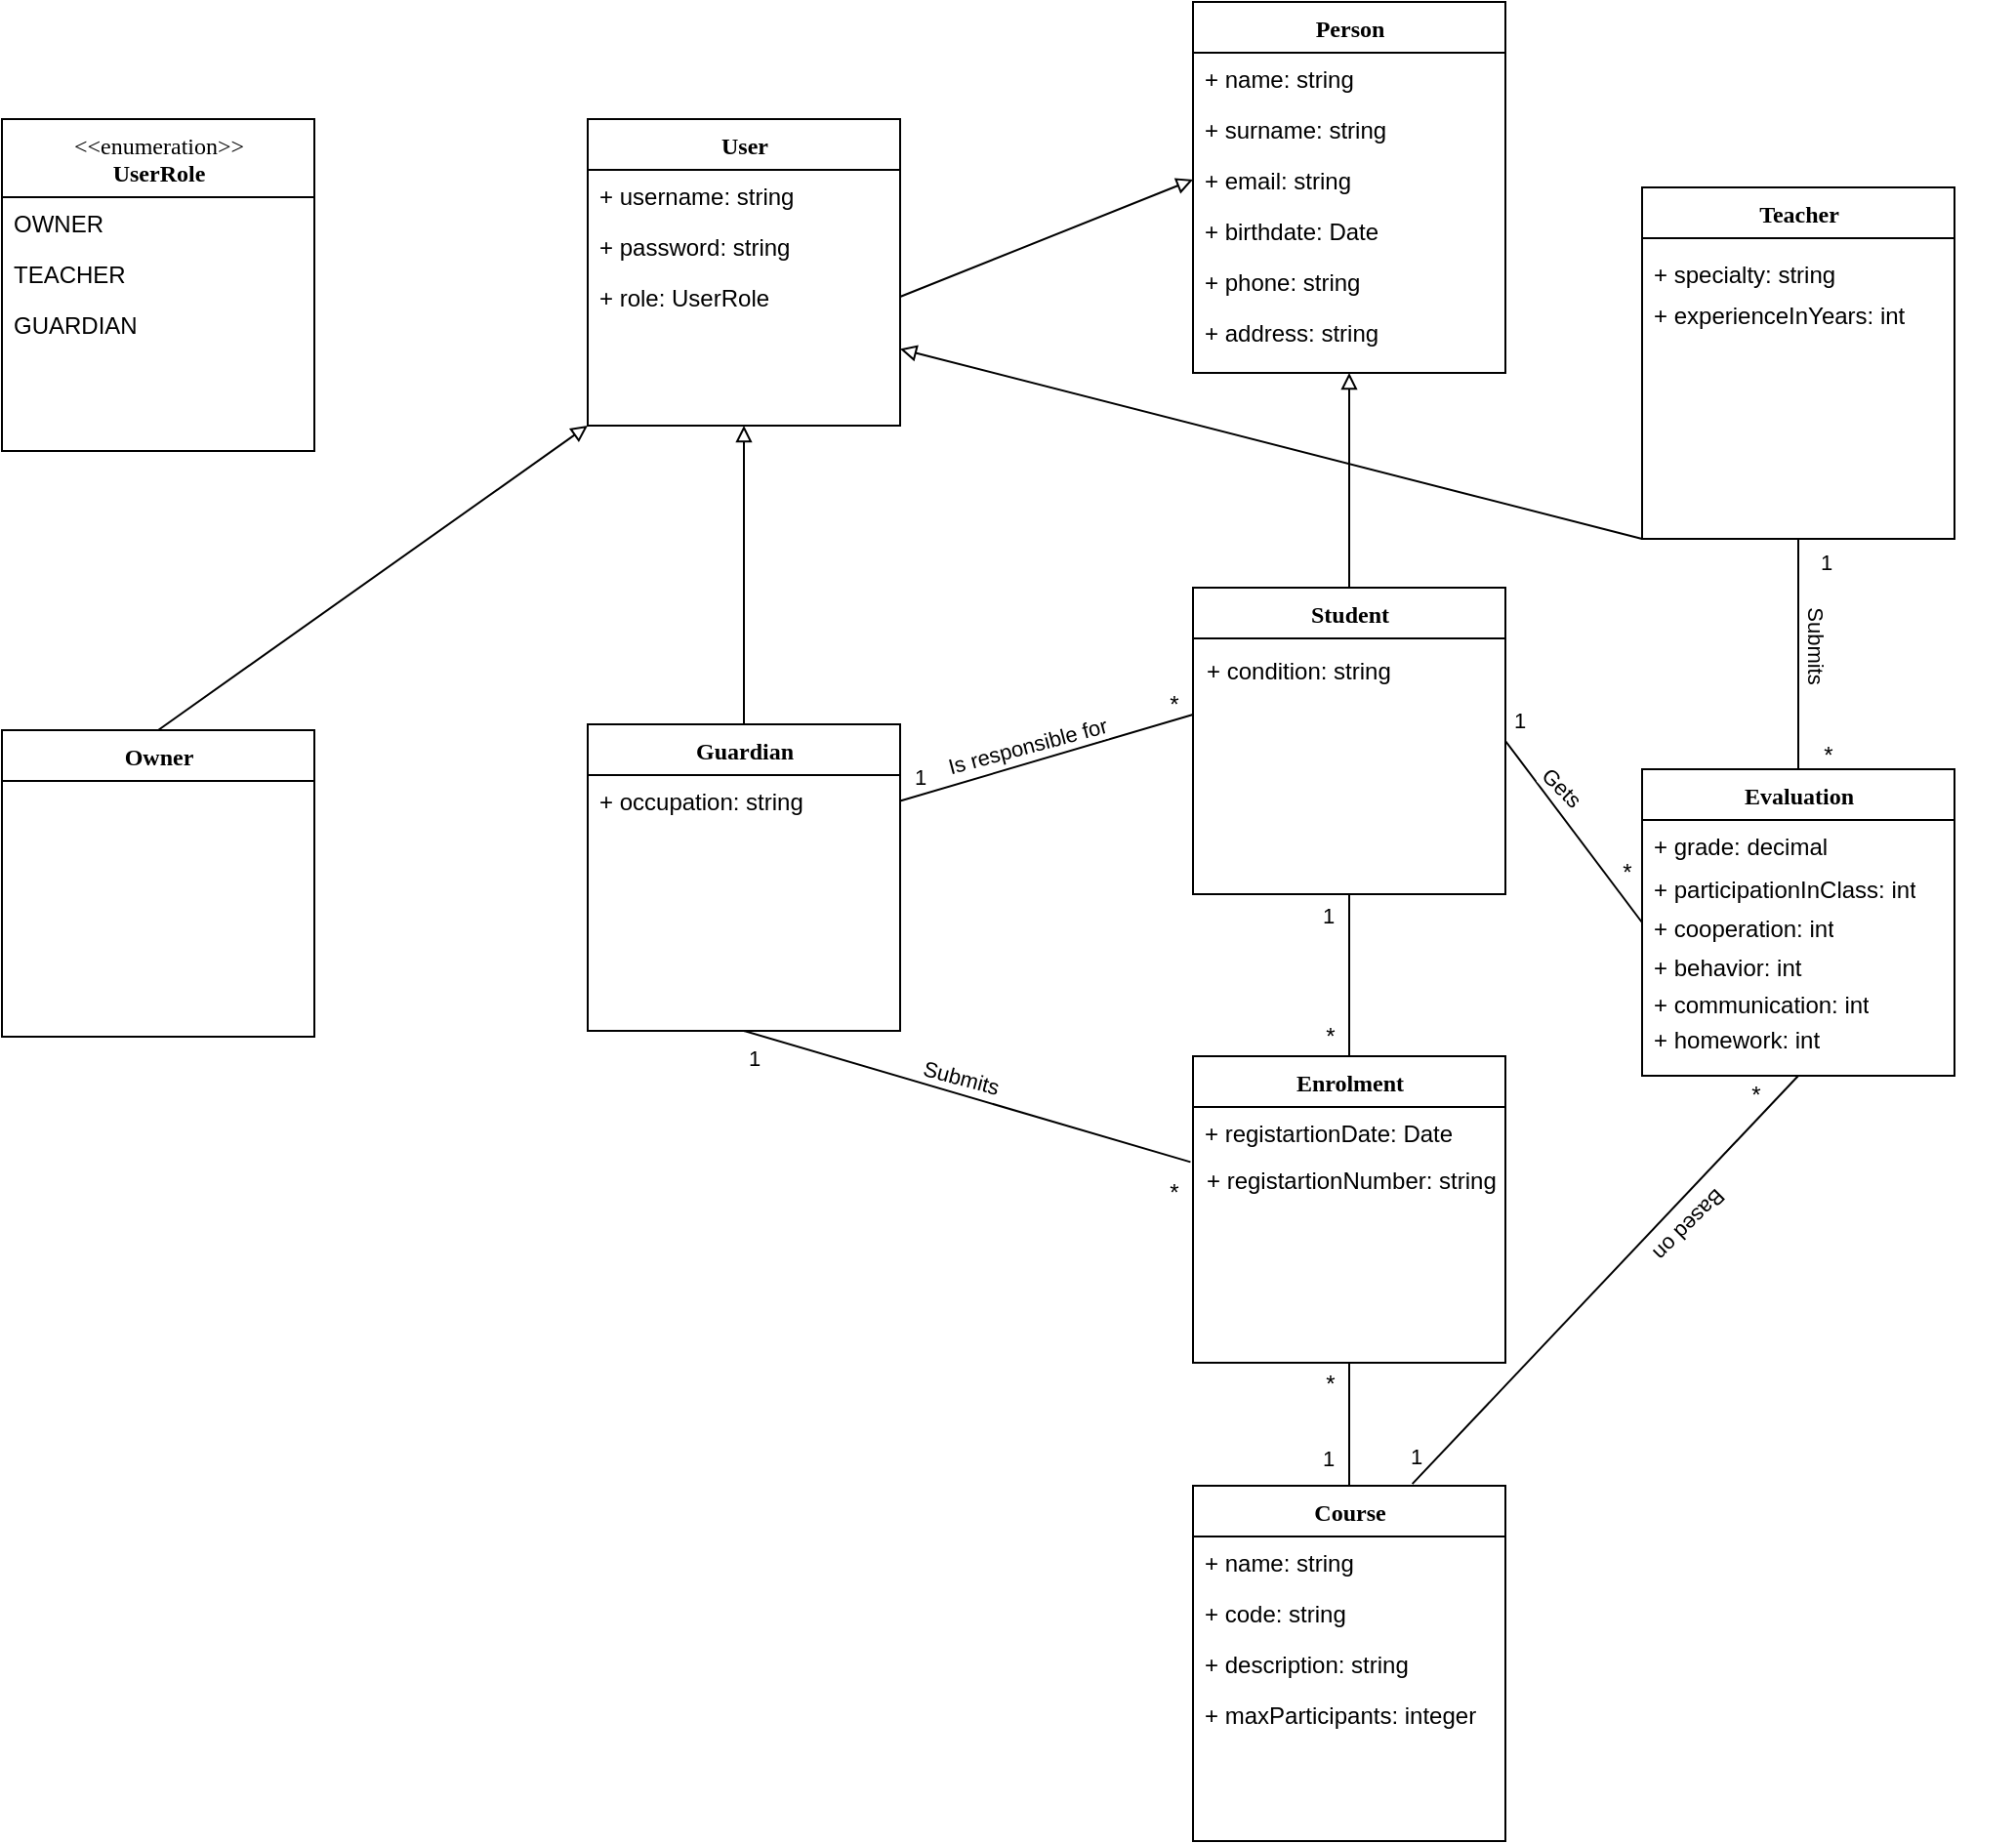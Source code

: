 <mxfile version="14.9.6" type="device"><diagram name="Page-1" id="9f46799a-70d6-7492-0946-bef42562c5a5"><mxGraphModel dx="1261" dy="859" grid="1" gridSize="10" guides="1" tooltips="1" connect="1" arrows="1" fold="1" page="1" pageScale="1" pageWidth="1100" pageHeight="850" background="none" math="0" shadow="0"><root><mxCell id="0"/><mxCell id="1" parent="0"/><mxCell id="xNaBxfSDVCmghEGgS0wT-12" value="Teacher" style="swimlane;html=1;fontStyle=1;align=center;verticalAlign=top;childLayout=stackLayout;horizontal=1;startSize=26;horizontalStack=0;resizeParent=1;resizeLast=0;collapsible=1;marginBottom=0;swimlaneFillColor=#ffffff;rounded=0;shadow=0;comic=0;labelBackgroundColor=none;strokeWidth=1;fillColor=none;fontFamily=Verdana;fontSize=12" parent="1" vertex="1"><mxGeometry x="860" y="115" width="160" height="180" as="geometry"/></mxCell><mxCell id="78961159f06e98e8-17" value="User" style="swimlane;html=1;fontStyle=1;align=center;verticalAlign=top;childLayout=stackLayout;horizontal=1;startSize=26;horizontalStack=0;resizeParent=1;resizeLast=0;collapsible=1;marginBottom=0;swimlaneFillColor=#ffffff;rounded=0;shadow=0;comic=0;labelBackgroundColor=none;strokeWidth=1;fillColor=none;fontFamily=Verdana;fontSize=12" parent="1" vertex="1"><mxGeometry x="320" y="80" width="160" height="157" as="geometry"/></mxCell><mxCell id="78961159f06e98e8-21" value="+ username: string" style="text;html=1;strokeColor=none;fillColor=none;align=left;verticalAlign=top;spacingLeft=4;spacingRight=4;whiteSpace=wrap;overflow=hidden;rotatable=0;points=[[0,0.5],[1,0.5]];portConstraint=eastwest;" parent="78961159f06e98e8-17" vertex="1"><mxGeometry y="26" width="160" height="26" as="geometry"/></mxCell><mxCell id="xNaBxfSDVCmghEGgS0wT-1" value="+ password: string" style="text;html=1;strokeColor=none;fillColor=none;align=left;verticalAlign=top;spacingLeft=4;spacingRight=4;whiteSpace=wrap;overflow=hidden;rotatable=0;points=[[0,0.5],[1,0.5]];portConstraint=eastwest;" parent="78961159f06e98e8-17" vertex="1"><mxGeometry y="52" width="160" height="26" as="geometry"/></mxCell><mxCell id="xNaBxfSDVCmghEGgS0wT-17" value="+ role: UserRole" style="text;html=1;strokeColor=none;fillColor=none;align=left;verticalAlign=top;spacingLeft=4;spacingRight=4;whiteSpace=wrap;overflow=hidden;rotatable=0;points=[[0,0.5],[1,0.5]];portConstraint=eastwest;" parent="78961159f06e98e8-17" vertex="1"><mxGeometry y="78" width="160" height="26" as="geometry"/></mxCell><mxCell id="xNaBxfSDVCmghEGgS0wT-4" value="Course" style="swimlane;html=1;fontStyle=1;align=center;verticalAlign=top;childLayout=stackLayout;horizontal=1;startSize=26;horizontalStack=0;resizeParent=1;resizeLast=0;collapsible=1;marginBottom=0;swimlaneFillColor=#ffffff;rounded=0;shadow=0;comic=0;labelBackgroundColor=none;strokeWidth=1;fillColor=none;fontFamily=Verdana;fontSize=12" parent="1" vertex="1"><mxGeometry x="630" y="780" width="160" height="182" as="geometry"/></mxCell><mxCell id="xNaBxfSDVCmghEGgS0wT-7" value="+ name: string" style="text;html=1;strokeColor=none;fillColor=none;align=left;verticalAlign=top;spacingLeft=4;spacingRight=4;whiteSpace=wrap;overflow=hidden;rotatable=0;points=[[0,0.5],[1,0.5]];portConstraint=eastwest;" parent="xNaBxfSDVCmghEGgS0wT-4" vertex="1"><mxGeometry y="26" width="160" height="26" as="geometry"/></mxCell><mxCell id="xNaBxfSDVCmghEGgS0wT-9" value="+ code: string" style="text;html=1;strokeColor=none;fillColor=none;align=left;verticalAlign=top;spacingLeft=4;spacingRight=4;whiteSpace=wrap;overflow=hidden;rotatable=0;points=[[0,0.5],[1,0.5]];portConstraint=eastwest;" parent="xNaBxfSDVCmghEGgS0wT-4" vertex="1"><mxGeometry y="52" width="160" height="26" as="geometry"/></mxCell><mxCell id="xNaBxfSDVCmghEGgS0wT-10" value="+ description: string" style="text;html=1;strokeColor=none;fillColor=none;align=left;verticalAlign=top;spacingLeft=4;spacingRight=4;whiteSpace=wrap;overflow=hidden;rotatable=0;points=[[0,0.5],[1,0.5]];portConstraint=eastwest;" parent="xNaBxfSDVCmghEGgS0wT-4" vertex="1"><mxGeometry y="78" width="160" height="26" as="geometry"/></mxCell><mxCell id="xNaBxfSDVCmghEGgS0wT-91" value="+ maxParticipants: integer" style="text;html=1;strokeColor=none;fillColor=none;align=left;verticalAlign=top;spacingLeft=4;spacingRight=4;whiteSpace=wrap;overflow=hidden;rotatable=0;points=[[0,0.5],[1,0.5]];portConstraint=eastwest;" parent="xNaBxfSDVCmghEGgS0wT-4" vertex="1"><mxGeometry y="104" width="160" height="26" as="geometry"/></mxCell><mxCell id="xNaBxfSDVCmghEGgS0wT-175" style="edgeStyle=orthogonalEdgeStyle;rounded=0;orthogonalLoop=1;jettySize=auto;html=1;endArrow=none;endFill=0;verticalAlign=bottom;entryX=0.5;entryY=0;entryDx=0;entryDy=0;" parent="1" source="xNaBxfSDVCmghEGgS0wT-12" target="xNaBxfSDVCmghEGgS0wT-56" edge="1"><mxGeometry relative="1" as="geometry"><mxPoint x="940" y="470" as="targetPoint"/></mxGeometry></mxCell><mxCell id="SziRORhaCGZUpM1Fa7Rc-19" value="Submits" style="edgeLabel;html=1;align=center;verticalAlign=middle;resizable=0;points=[];rotation=90;" vertex="1" connectable="0" parent="xNaBxfSDVCmghEGgS0wT-175"><mxGeometry x="0.117" y="-1" relative="1" as="geometry"><mxPoint x="10" y="-12" as="offset"/></mxGeometry></mxCell><mxCell id="xNaBxfSDVCmghEGgS0wT-18" value="&lt;span style=&quot;font-weight: normal&quot;&gt;&amp;lt;&amp;lt;enumeration&amp;gt;&amp;gt;&lt;/span&gt;&lt;br&gt;UserRole" style="swimlane;html=1;fontStyle=1;align=center;verticalAlign=top;childLayout=stackLayout;horizontal=1;startSize=40;horizontalStack=0;resizeParent=1;resizeLast=0;collapsible=1;marginBottom=0;swimlaneFillColor=#ffffff;rounded=0;shadow=0;comic=0;labelBackgroundColor=none;strokeWidth=1;fillColor=none;fontFamily=Verdana;fontSize=12" parent="1" vertex="1"><mxGeometry x="20" y="80" width="160" height="170" as="geometry"/></mxCell><mxCell id="xNaBxfSDVCmghEGgS0wT-20" value="OWNER" style="text;html=1;strokeColor=none;fillColor=none;align=left;verticalAlign=top;spacingLeft=4;spacingRight=4;whiteSpace=wrap;overflow=hidden;rotatable=0;points=[[0,0.5],[1,0.5]];portConstraint=eastwest;" parent="xNaBxfSDVCmghEGgS0wT-18" vertex="1"><mxGeometry y="40" width="160" height="26" as="geometry"/></mxCell><mxCell id="xNaBxfSDVCmghEGgS0wT-24" value="TEACHER" style="text;html=1;strokeColor=none;fillColor=none;align=left;verticalAlign=top;spacingLeft=4;spacingRight=4;whiteSpace=wrap;overflow=hidden;rotatable=0;points=[[0,0.5],[1,0.5]];portConstraint=eastwest;" parent="xNaBxfSDVCmghEGgS0wT-18" vertex="1"><mxGeometry y="66" width="160" height="26" as="geometry"/></mxCell><mxCell id="xNaBxfSDVCmghEGgS0wT-25" value="GUARDIAN" style="text;html=1;strokeColor=none;fillColor=none;align=left;verticalAlign=top;spacingLeft=4;spacingRight=4;whiteSpace=wrap;overflow=hidden;rotatable=0;points=[[0,0.5],[1,0.5]];portConstraint=eastwest;" parent="xNaBxfSDVCmghEGgS0wT-18" vertex="1"><mxGeometry y="92" width="160" height="26" as="geometry"/></mxCell><mxCell id="xNaBxfSDVCmghEGgS0wT-26" value="Student" style="swimlane;html=1;fontStyle=1;align=center;verticalAlign=top;childLayout=stackLayout;horizontal=1;startSize=26;horizontalStack=0;resizeParent=1;resizeLast=0;collapsible=1;marginBottom=0;swimlaneFillColor=#ffffff;rounded=0;shadow=0;comic=0;labelBackgroundColor=none;strokeWidth=1;fillColor=none;fontFamily=Verdana;fontSize=12" parent="1" vertex="1"><mxGeometry x="630" y="320" width="160" height="157" as="geometry"/></mxCell><mxCell id="xNaBxfSDVCmghEGgS0wT-32" value="Person" style="swimlane;html=1;fontStyle=1;align=center;verticalAlign=top;childLayout=stackLayout;horizontal=1;startSize=26;horizontalStack=0;resizeParent=1;resizeLast=0;collapsible=1;marginBottom=0;swimlaneFillColor=#ffffff;rounded=0;shadow=0;comic=0;labelBackgroundColor=none;strokeWidth=1;fillColor=none;fontFamily=Verdana;fontSize=12" parent="1" vertex="1"><mxGeometry x="630" y="20" width="160" height="190" as="geometry"/></mxCell><mxCell id="xNaBxfSDVCmghEGgS0wT-35" value="+ name: string" style="text;html=1;strokeColor=none;fillColor=none;align=left;verticalAlign=top;spacingLeft=4;spacingRight=4;whiteSpace=wrap;overflow=hidden;rotatable=0;points=[[0,0.5],[1,0.5]];portConstraint=eastwest;" parent="xNaBxfSDVCmghEGgS0wT-32" vertex="1"><mxGeometry y="26" width="160" height="26" as="geometry"/></mxCell><mxCell id="xNaBxfSDVCmghEGgS0wT-126" value="+ surname: string" style="text;html=1;strokeColor=none;fillColor=none;align=left;verticalAlign=top;spacingLeft=4;spacingRight=4;whiteSpace=wrap;overflow=hidden;rotatable=0;points=[[0,0.5],[1,0.5]];portConstraint=eastwest;" parent="xNaBxfSDVCmghEGgS0wT-32" vertex="1"><mxGeometry y="52" width="160" height="26" as="geometry"/></mxCell><mxCell id="xNaBxfSDVCmghEGgS0wT-36" value="+ email: string" style="text;html=1;strokeColor=none;fillColor=none;align=left;verticalAlign=top;spacingLeft=4;spacingRight=4;whiteSpace=wrap;overflow=hidden;rotatable=0;points=[[0,0.5],[1,0.5]];portConstraint=eastwest;" parent="xNaBxfSDVCmghEGgS0wT-32" vertex="1"><mxGeometry y="78" width="160" height="26" as="geometry"/></mxCell><mxCell id="xNaBxfSDVCmghEGgS0wT-125" value="+ birthdate: Date" style="text;html=1;strokeColor=none;fillColor=none;align=left;verticalAlign=top;spacingLeft=4;spacingRight=4;whiteSpace=wrap;overflow=hidden;rotatable=0;points=[[0,0.5],[1,0.5]];portConstraint=eastwest;" parent="xNaBxfSDVCmghEGgS0wT-32" vertex="1"><mxGeometry y="104" width="160" height="26" as="geometry"/></mxCell><mxCell id="xNaBxfSDVCmghEGgS0wT-127" value="+ phone: string" style="text;html=1;strokeColor=none;fillColor=none;align=left;verticalAlign=top;spacingLeft=4;spacingRight=4;whiteSpace=wrap;overflow=hidden;rotatable=0;points=[[0,0.5],[1,0.5]];portConstraint=eastwest;" parent="xNaBxfSDVCmghEGgS0wT-32" vertex="1"><mxGeometry y="130" width="160" height="26" as="geometry"/></mxCell><mxCell id="xNaBxfSDVCmghEGgS0wT-128" value="+ address: string" style="text;html=1;strokeColor=none;fillColor=none;align=left;verticalAlign=top;spacingLeft=4;spacingRight=4;whiteSpace=wrap;overflow=hidden;rotatable=0;points=[[0,0.5],[1,0.5]];portConstraint=eastwest;" parent="xNaBxfSDVCmghEGgS0wT-32" vertex="1"><mxGeometry y="156" width="160" height="26" as="geometry"/></mxCell><mxCell id="xNaBxfSDVCmghEGgS0wT-38" value="" style="endArrow=block;html=1;rounded=0;entryX=0;entryY=0.5;entryDx=0;entryDy=0;exitX=1;exitY=0.5;exitDx=0;exitDy=0;endFill=0;" parent="1" source="xNaBxfSDVCmghEGgS0wT-17" target="xNaBxfSDVCmghEGgS0wT-36" edge="1"><mxGeometry width="50" height="50" relative="1" as="geometry"><mxPoint x="520" y="490" as="sourcePoint"/><mxPoint x="570" y="440" as="targetPoint"/></mxGeometry></mxCell><mxCell id="xNaBxfSDVCmghEGgS0wT-39" value="" style="endArrow=block;html=1;rounded=0;exitX=0;exitY=1;exitDx=0;exitDy=0;entryX=1;entryY=0.75;entryDx=0;entryDy=0;endFill=0;" parent="1" source="xNaBxfSDVCmghEGgS0wT-12" target="78961159f06e98e8-17" edge="1"><mxGeometry width="50" height="50" relative="1" as="geometry"><mxPoint x="520" y="490" as="sourcePoint"/><mxPoint x="570" y="440" as="targetPoint"/></mxGeometry></mxCell><mxCell id="xNaBxfSDVCmghEGgS0wT-40" value="" style="endArrow=block;html=1;rounded=0;exitX=0.5;exitY=0;exitDx=0;exitDy=0;endFill=0;entryX=0.5;entryY=1;entryDx=0;entryDy=0;" parent="1" source="xNaBxfSDVCmghEGgS0wT-26" target="xNaBxfSDVCmghEGgS0wT-32" edge="1"><mxGeometry width="50" height="50" relative="1" as="geometry"><mxPoint x="260" y="435" as="sourcePoint"/><mxPoint x="410" y="310" as="targetPoint"/></mxGeometry></mxCell><mxCell id="xNaBxfSDVCmghEGgS0wT-41" value="" style="endArrow=none;html=1;rounded=0;exitX=0.5;exitY=1;exitDx=0;exitDy=0;entryX=0.5;entryY=0;entryDx=0;entryDy=0;" parent="1" source="xNaBxfSDVCmghEGgS0wT-26" target="xNaBxfSDVCmghEGgS0wT-79" edge="1"><mxGeometry width="50" height="50" relative="1" as="geometry"><mxPoint x="520" y="490" as="sourcePoint"/><mxPoint x="570" y="440" as="targetPoint"/></mxGeometry></mxCell><mxCell id="xNaBxfSDVCmghEGgS0wT-54" value="Guardian" style="swimlane;html=1;fontStyle=1;align=center;verticalAlign=top;childLayout=stackLayout;horizontal=1;startSize=26;horizontalStack=0;resizeParent=1;resizeLast=0;collapsible=1;marginBottom=0;swimlaneFillColor=#ffffff;rounded=0;shadow=0;comic=0;labelBackgroundColor=none;strokeWidth=1;fillColor=none;fontFamily=Verdana;fontSize=12" parent="1" vertex="1"><mxGeometry x="320" y="390" width="160" height="157" as="geometry"/></mxCell><mxCell id="xNaBxfSDVCmghEGgS0wT-55" value="" style="endArrow=block;html=1;rounded=0;exitX=0.5;exitY=0;exitDx=0;exitDy=0;entryX=0.5;entryY=1;entryDx=0;entryDy=0;endFill=0;" parent="1" source="xNaBxfSDVCmghEGgS0wT-54" target="78961159f06e98e8-17" edge="1"><mxGeometry width="50" height="50" relative="1" as="geometry"><mxPoint x="150" y="400" as="sourcePoint"/><mxPoint x="410" y="327" as="targetPoint"/></mxGeometry></mxCell><mxCell id="xNaBxfSDVCmghEGgS0wT-56" value="Evaluation" style="swimlane;html=1;fontStyle=1;align=center;verticalAlign=top;childLayout=stackLayout;horizontal=1;startSize=26;horizontalStack=0;resizeParent=1;resizeLast=0;collapsible=1;marginBottom=0;swimlaneFillColor=#ffffff;rounded=0;shadow=0;comic=0;labelBackgroundColor=none;strokeWidth=1;fillColor=none;fontFamily=Verdana;fontSize=12" parent="1" vertex="1"><mxGeometry x="860" y="413" width="160" height="157" as="geometry"/></mxCell><mxCell id="xNaBxfSDVCmghEGgS0wT-140" value="+ grade: decimal" style="text;html=1;strokeColor=none;fillColor=none;align=left;verticalAlign=top;spacingLeft=4;spacingRight=4;whiteSpace=wrap;overflow=hidden;rotatable=0;points=[[0,0.5],[1,0.5]];portConstraint=eastwest;" parent="xNaBxfSDVCmghEGgS0wT-56" vertex="1"><mxGeometry y="26" width="160" height="26" as="geometry"/></mxCell><mxCell id="xNaBxfSDVCmghEGgS0wT-61" value="" style="endArrow=none;html=1;rounded=0;entryX=0.702;entryY=-0.005;entryDx=0;entryDy=0;entryPerimeter=0;exitX=0.5;exitY=1;exitDx=0;exitDy=0;" parent="1" source="xNaBxfSDVCmghEGgS0wT-56" target="xNaBxfSDVCmghEGgS0wT-4" edge="1"><mxGeometry width="50" height="50" relative="1" as="geometry"><mxPoint x="920" y="640" as="sourcePoint"/><mxPoint x="570" y="600" as="targetPoint"/></mxGeometry></mxCell><mxCell id="SziRORhaCGZUpM1Fa7Rc-21" value="Based on" style="edgeLabel;html=1;align=center;verticalAlign=middle;resizable=0;points=[];rotation=-225;textDirection=ltr;" vertex="1" connectable="0" parent="xNaBxfSDVCmghEGgS0wT-61"><mxGeometry x="-0.094" y="-2" relative="1" as="geometry"><mxPoint x="36" y="-18" as="offset"/></mxGeometry></mxCell><mxCell id="xNaBxfSDVCmghEGgS0wT-77" value="Owner" style="swimlane;html=1;fontStyle=1;align=center;verticalAlign=top;childLayout=stackLayout;horizontal=1;startSize=26;horizontalStack=0;resizeParent=1;resizeLast=0;collapsible=1;marginBottom=0;swimlaneFillColor=#ffffff;rounded=0;shadow=0;comic=0;labelBackgroundColor=none;strokeWidth=1;fillColor=none;fontFamily=Verdana;fontSize=12" parent="1" vertex="1"><mxGeometry x="20" y="393" width="160" height="157" as="geometry"/></mxCell><mxCell id="xNaBxfSDVCmghEGgS0wT-79" value="Enrolment" style="swimlane;html=1;fontStyle=1;align=center;verticalAlign=top;childLayout=stackLayout;horizontal=1;startSize=26;horizontalStack=0;resizeParent=1;resizeLast=0;collapsible=1;marginBottom=0;swimlaneFillColor=#ffffff;rounded=0;shadow=0;comic=0;labelBackgroundColor=none;strokeWidth=1;fillColor=none;fontFamily=Verdana;fontSize=12" parent="1" vertex="1"><mxGeometry x="630" y="560" width="160" height="157" as="geometry"/></mxCell><mxCell id="xNaBxfSDVCmghEGgS0wT-90" value="+ registartionDate: Date" style="text;html=1;strokeColor=none;fillColor=none;align=left;verticalAlign=top;spacingLeft=4;spacingRight=4;whiteSpace=wrap;overflow=hidden;rotatable=0;points=[[0,0.5],[1,0.5]];portConstraint=eastwest;" parent="xNaBxfSDVCmghEGgS0wT-79" vertex="1"><mxGeometry y="26" width="160" height="26" as="geometry"/></mxCell><mxCell id="xNaBxfSDVCmghEGgS0wT-85" value="" style="endArrow=none;html=1;rounded=0;exitX=0.5;exitY=0;exitDx=0;exitDy=0;entryX=0.5;entryY=1;entryDx=0;entryDy=0;" parent="1" source="xNaBxfSDVCmghEGgS0wT-4" target="xNaBxfSDVCmghEGgS0wT-79" edge="1"><mxGeometry width="50" height="50" relative="1" as="geometry"><mxPoint x="720.0" y="487" as="sourcePoint"/><mxPoint x="710" y="720" as="targetPoint"/></mxGeometry></mxCell><mxCell id="xNaBxfSDVCmghEGgS0wT-86" value="" style="endArrow=none;html=1;rounded=0;exitX=0.5;exitY=1;exitDx=0;exitDy=0;entryX=-0.008;entryY=0.084;entryDx=0;entryDy=0;entryPerimeter=0;" parent="1" source="xNaBxfSDVCmghEGgS0wT-54" edge="1"><mxGeometry width="50" height="50" relative="1" as="geometry"><mxPoint x="710.0" y="790" as="sourcePoint"/><mxPoint x="628.72" y="614.184" as="targetPoint"/></mxGeometry></mxCell><mxCell id="SziRORhaCGZUpM1Fa7Rc-17" value="Submits" style="edgeLabel;html=1;align=center;verticalAlign=middle;resizable=0;points=[];rotation=15;" vertex="1" connectable="0" parent="xNaBxfSDVCmghEGgS0wT-86"><mxGeometry x="-0.099" y="4" relative="1" as="geometry"><mxPoint x="7" y="-3" as="offset"/></mxGeometry></mxCell><mxCell id="xNaBxfSDVCmghEGgS0wT-93" value="" style="endArrow=block;html=1;rounded=0;exitX=0.5;exitY=0;exitDx=0;exitDy=0;entryX=0;entryY=1;entryDx=0;entryDy=0;endFill=0;" parent="1" source="xNaBxfSDVCmghEGgS0wT-77" target="78961159f06e98e8-17" edge="1"><mxGeometry width="50" height="50" relative="1" as="geometry"><mxPoint x="150.0" y="400" as="sourcePoint"/><mxPoint x="410.0" y="327" as="targetPoint"/></mxGeometry></mxCell><mxCell id="xNaBxfSDVCmghEGgS0wT-95" value="" style="endArrow=none;html=1;rounded=0;exitX=1;exitY=0.25;exitDx=0;exitDy=0;entryX=0;entryY=0.5;entryDx=0;entryDy=0;" parent="1" source="xNaBxfSDVCmghEGgS0wT-54" edge="1"><mxGeometry width="50" height="50" relative="1" as="geometry"><mxPoint x="520" y="510" as="sourcePoint"/><mxPoint x="630.0" y="385" as="targetPoint"/></mxGeometry></mxCell><mxCell id="xNaBxfSDVCmghEGgS0wT-98" value="1" style="edgeLabel;html=1;align=center;verticalAlign=middle;resizable=0;points=[];" parent="xNaBxfSDVCmghEGgS0wT-95" vertex="1" connectable="0"><mxGeometry x="0.87" relative="1" as="geometry"><mxPoint x="-130" y="29" as="offset"/></mxGeometry></mxCell><mxCell id="SziRORhaCGZUpM1Fa7Rc-18" value="Is responsible for" style="edgeLabel;html=1;align=center;verticalAlign=middle;resizable=0;points=[];rotation=-15;" vertex="1" connectable="0" parent="xNaBxfSDVCmghEGgS0wT-95"><mxGeometry x="-0.277" relative="1" as="geometry"><mxPoint x="11" y="-12" as="offset"/></mxGeometry></mxCell><mxCell id="xNaBxfSDVCmghEGgS0wT-99" value="*" style="text;html=1;align=center;verticalAlign=middle;resizable=0;points=[];autosize=1;strokeColor=none;fillColor=none;" parent="1" vertex="1"><mxGeometry x="610" y="370" width="20" height="20" as="geometry"/></mxCell><mxCell id="xNaBxfSDVCmghEGgS0wT-100" value="*" style="text;html=1;align=center;verticalAlign=middle;resizable=0;points=[];autosize=1;strokeColor=none;fillColor=none;" parent="1" vertex="1"><mxGeometry x="610" y="620" width="20" height="20" as="geometry"/></mxCell><mxCell id="xNaBxfSDVCmghEGgS0wT-101" value="1" style="edgeLabel;html=1;align=center;verticalAlign=middle;resizable=0;points=[];" parent="1" vertex="1" connectable="0"><mxGeometry x="500.443" y="435.47" as="geometry"><mxPoint x="-96" y="125" as="offset"/></mxGeometry></mxCell><mxCell id="xNaBxfSDVCmghEGgS0wT-102" value="1" style="edgeLabel;html=1;align=center;verticalAlign=middle;resizable=0;points=[];" parent="1" vertex="1" connectable="0"><mxGeometry x="795.003" y="362.5" as="geometry"><mxPoint x="-96" y="125" as="offset"/></mxGeometry></mxCell><mxCell id="xNaBxfSDVCmghEGgS0wT-103" value="*" style="text;html=1;align=center;verticalAlign=middle;resizable=0;points=[];autosize=1;strokeColor=none;fillColor=none;" parent="1" vertex="1"><mxGeometry x="690" y="540" width="20" height="20" as="geometry"/></mxCell><mxCell id="xNaBxfSDVCmghEGgS0wT-104" value="*" style="text;html=1;align=center;verticalAlign=middle;resizable=0;points=[];autosize=1;strokeColor=none;fillColor=none;" parent="1" vertex="1"><mxGeometry x="690" y="718" width="20" height="20" as="geometry"/></mxCell><mxCell id="xNaBxfSDVCmghEGgS0wT-106" value="1" style="edgeLabel;html=1;align=center;verticalAlign=middle;resizable=0;points=[];" parent="1" vertex="1" connectable="0"><mxGeometry x="795.003" y="641.0" as="geometry"><mxPoint x="-96" y="125" as="offset"/></mxGeometry></mxCell><mxCell id="xNaBxfSDVCmghEGgS0wT-115" value="1" style="edgeLabel;html=1;align=center;verticalAlign=middle;resizable=0;points=[];" parent="1" vertex="1" connectable="0"><mxGeometry x="840.003" y="640.0" as="geometry"><mxPoint x="-96" y="125" as="offset"/></mxGeometry></mxCell><mxCell id="xNaBxfSDVCmghEGgS0wT-116" value="*" style="text;html=1;align=center;verticalAlign=middle;resizable=0;points=[];autosize=1;strokeColor=none;fillColor=none;" parent="1" vertex="1"><mxGeometry x="908" y="570" width="20" height="20" as="geometry"/></mxCell><mxCell id="xNaBxfSDVCmghEGgS0wT-118" value="" style="endArrow=none;html=1;rounded=0;exitX=1;exitY=0.5;exitDx=0;exitDy=0;entryX=0;entryY=0.5;entryDx=0;entryDy=0;" parent="1" source="xNaBxfSDVCmghEGgS0wT-26" target="xNaBxfSDVCmghEGgS0wT-56" edge="1"><mxGeometry width="50" height="50" relative="1" as="geometry"><mxPoint x="950" y="644" as="sourcePoint"/><mxPoint x="940" y="480" as="targetPoint"/></mxGeometry></mxCell><mxCell id="SziRORhaCGZUpM1Fa7Rc-20" value="Gets" style="edgeLabel;html=1;align=center;verticalAlign=middle;resizable=0;points=[];rotation=45;" vertex="1" connectable="0" parent="xNaBxfSDVCmghEGgS0wT-118"><mxGeometry x="-0.21" relative="1" as="geometry"><mxPoint x="1" y="-14" as="offset"/></mxGeometry></mxCell><mxCell id="xNaBxfSDVCmghEGgS0wT-119" value="*" style="text;html=1;align=center;verticalAlign=middle;resizable=0;points=[];autosize=1;strokeColor=none;fillColor=none;" parent="1" vertex="1"><mxGeometry x="842" y="456.47" width="20" height="20" as="geometry"/></mxCell><mxCell id="xNaBxfSDVCmghEGgS0wT-120" value="1" style="edgeLabel;html=1;align=center;verticalAlign=middle;resizable=0;points=[];" parent="1" vertex="1" connectable="0"><mxGeometry x="893.003" y="263.0" as="geometry"><mxPoint x="-96" y="125" as="offset"/></mxGeometry></mxCell><mxCell id="xNaBxfSDVCmghEGgS0wT-152" style="edgeStyle=orthogonalEdgeStyle;rounded=0;orthogonalLoop=1;jettySize=auto;html=1;entryX=0;entryY=0.5;entryDx=0;entryDy=0;endArrow=none;endFill=0;verticalAlign=bottom;" parent="1" source="xNaBxfSDVCmghEGgS0wT-139" edge="1"><mxGeometry relative="1" as="geometry"><mxPoint x="1390" y="611.5" as="targetPoint"/></mxGeometry></mxCell><mxCell id="xNaBxfSDVCmghEGgS0wT-177" value="1" style="edgeLabel;html=1;align=center;verticalAlign=middle;resizable=0;points=[];" parent="1" vertex="1" connectable="0"><mxGeometry x="1050.003" y="182.0" as="geometry"><mxPoint x="-96" y="125" as="offset"/></mxGeometry></mxCell><mxCell id="xNaBxfSDVCmghEGgS0wT-178" value="*" style="text;html=1;align=center;verticalAlign=middle;resizable=0;points=[];autosize=1;strokeColor=none;fillColor=none;" parent="1" vertex="1"><mxGeometry x="945" y="396" width="20" height="20" as="geometry"/></mxCell><mxCell id="xNaBxfSDVCmghEGgS0wT-159" value="+ participationInClass: int" style="text;html=1;strokeColor=none;fillColor=none;align=left;verticalAlign=top;spacingLeft=4;spacingRight=4;whiteSpace=wrap;overflow=hidden;rotatable=0;points=[[0,0.5],[1,0.5]];portConstraint=eastwest;" parent="1" vertex="1"><mxGeometry x="860" y="461" width="170" height="26" as="geometry"/></mxCell><mxCell id="xNaBxfSDVCmghEGgS0wT-174" value="+ cooperation: int" style="text;html=1;strokeColor=none;fillColor=none;align=left;verticalAlign=top;spacingLeft=4;spacingRight=4;whiteSpace=wrap;overflow=hidden;rotatable=0;points=[[0,0.5],[1,0.5]];portConstraint=eastwest;" parent="1" vertex="1"><mxGeometry x="860" y="480.5" width="160" height="26" as="geometry"/></mxCell><mxCell id="SziRORhaCGZUpM1Fa7Rc-2" value="+ behavior: int" style="text;html=1;strokeColor=none;fillColor=none;align=left;verticalAlign=top;spacingLeft=4;spacingRight=4;whiteSpace=wrap;overflow=hidden;rotatable=0;points=[[0,0.5],[1,0.5]];portConstraint=eastwest;" vertex="1" parent="1"><mxGeometry x="860" y="500.5" width="160" height="26" as="geometry"/></mxCell><mxCell id="SziRORhaCGZUpM1Fa7Rc-4" value="+ communication: int" style="text;html=1;strokeColor=none;fillColor=none;align=left;verticalAlign=top;spacingLeft=4;spacingRight=4;whiteSpace=wrap;overflow=hidden;rotatable=0;points=[[0,0.5],[1,0.5]];portConstraint=eastwest;" vertex="1" parent="1"><mxGeometry x="860" y="519.5" width="160" height="26" as="geometry"/></mxCell><mxCell id="SziRORhaCGZUpM1Fa7Rc-5" value="+ homework: int" style="text;html=1;strokeColor=none;fillColor=none;align=left;verticalAlign=top;spacingLeft=4;spacingRight=4;whiteSpace=wrap;overflow=hidden;rotatable=0;points=[[0,0.5],[1,0.5]];portConstraint=eastwest;" vertex="1" parent="1"><mxGeometry x="860" y="537.5" width="160" height="26" as="geometry"/></mxCell><mxCell id="SziRORhaCGZUpM1Fa7Rc-7" value="+ registartionNumber: string" style="text;html=1;strokeColor=none;fillColor=none;align=left;verticalAlign=top;spacingLeft=4;spacingRight=4;whiteSpace=wrap;overflow=hidden;rotatable=0;points=[[0,0.5],[1,0.5]];portConstraint=eastwest;" vertex="1" parent="1"><mxGeometry x="631" y="610" width="160" height="26" as="geometry"/></mxCell><mxCell id="SziRORhaCGZUpM1Fa7Rc-8" value="+ condition: string" style="text;html=1;strokeColor=none;fillColor=none;align=left;verticalAlign=top;spacingLeft=4;spacingRight=4;whiteSpace=wrap;overflow=hidden;rotatable=0;points=[[0,0.5],[1,0.5]];portConstraint=eastwest;" vertex="1" parent="1"><mxGeometry x="631" y="349" width="170" height="26" as="geometry"/></mxCell><mxCell id="SziRORhaCGZUpM1Fa7Rc-9" value="+ specialty: string" style="text;html=1;strokeColor=none;fillColor=none;align=left;verticalAlign=top;spacingLeft=4;spacingRight=4;whiteSpace=wrap;overflow=hidden;rotatable=0;points=[[0,0.5],[1,0.5]];portConstraint=eastwest;" vertex="1" parent="1"><mxGeometry x="860" y="145.5" width="170" height="26" as="geometry"/></mxCell><mxCell id="SziRORhaCGZUpM1Fa7Rc-10" value="+ experienceInYears: int" style="text;html=1;strokeColor=none;fillColor=none;align=left;verticalAlign=top;spacingLeft=4;spacingRight=4;whiteSpace=wrap;overflow=hidden;rotatable=0;points=[[0,0.5],[1,0.5]];portConstraint=eastwest;" vertex="1" parent="1"><mxGeometry x="860" y="166.5" width="170" height="26" as="geometry"/></mxCell><mxCell id="SziRORhaCGZUpM1Fa7Rc-11" value="+ occupation: string" style="text;html=1;strokeColor=none;fillColor=none;align=left;verticalAlign=top;spacingLeft=4;spacingRight=4;whiteSpace=wrap;overflow=hidden;rotatable=0;points=[[0,0.5],[1,0.5]];portConstraint=eastwest;" vertex="1" parent="1"><mxGeometry x="320" y="416" width="170" height="26" as="geometry"/></mxCell></root></mxGraphModel></diagram></mxfile>